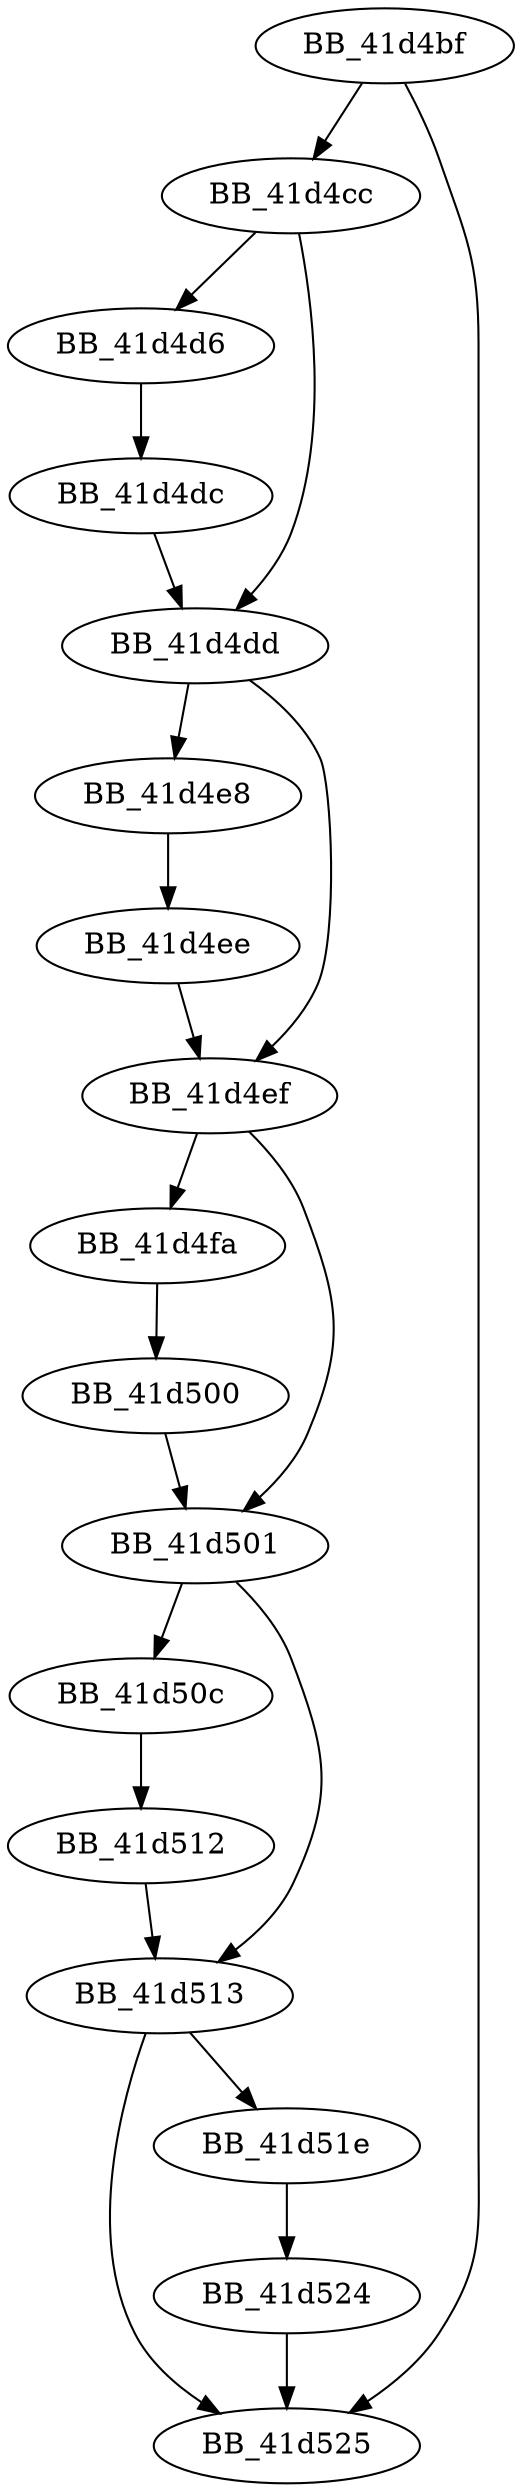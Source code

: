 DiGraph ___free_lconv_num{
BB_41d4bf->BB_41d4cc
BB_41d4bf->BB_41d525
BB_41d4cc->BB_41d4d6
BB_41d4cc->BB_41d4dd
BB_41d4d6->BB_41d4dc
BB_41d4dc->BB_41d4dd
BB_41d4dd->BB_41d4e8
BB_41d4dd->BB_41d4ef
BB_41d4e8->BB_41d4ee
BB_41d4ee->BB_41d4ef
BB_41d4ef->BB_41d4fa
BB_41d4ef->BB_41d501
BB_41d4fa->BB_41d500
BB_41d500->BB_41d501
BB_41d501->BB_41d50c
BB_41d501->BB_41d513
BB_41d50c->BB_41d512
BB_41d512->BB_41d513
BB_41d513->BB_41d51e
BB_41d513->BB_41d525
BB_41d51e->BB_41d524
BB_41d524->BB_41d525
}
